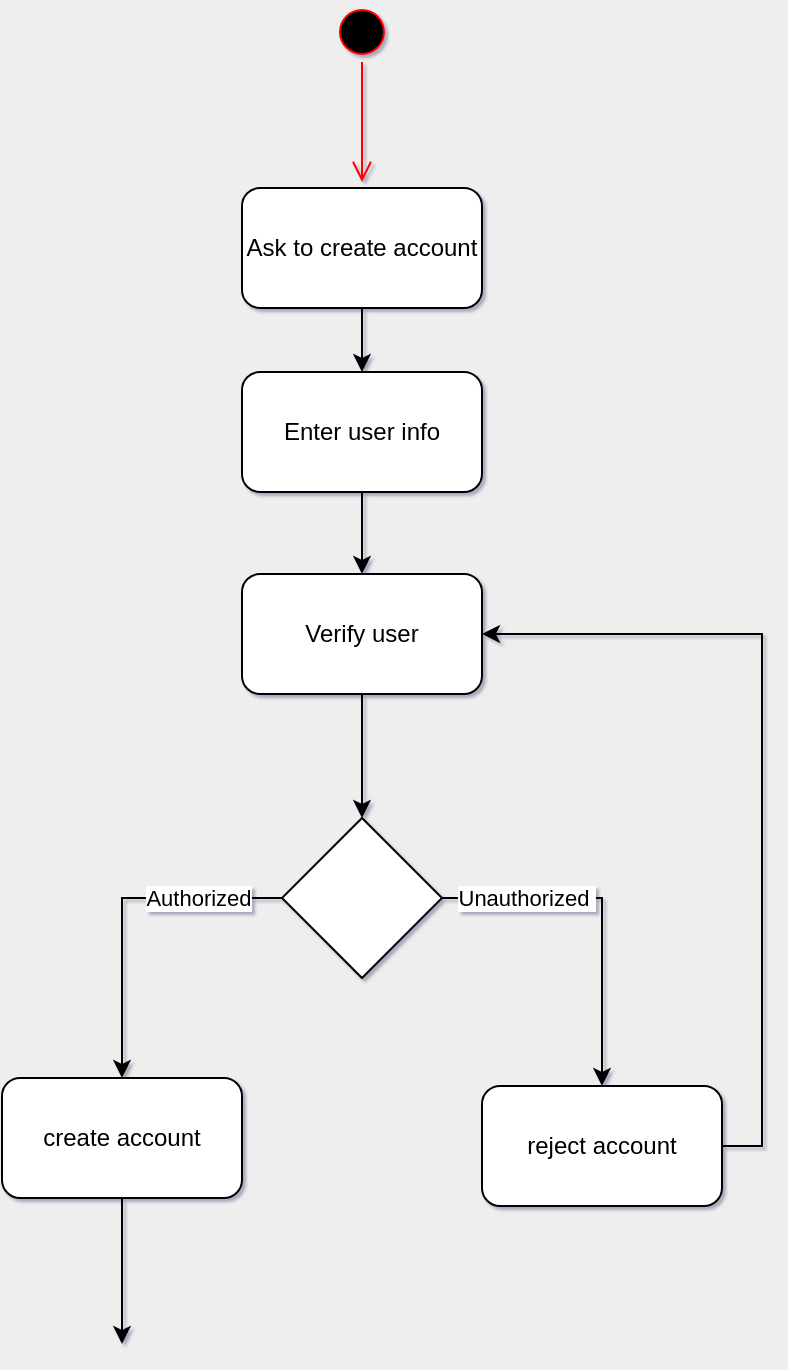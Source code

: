 <mxfile version="22.1.8" type="github">
  <diagram id="C5RBs43oDa-KdzZeNtuy" name="Page-1">
    <mxGraphModel dx="1311" dy="821" grid="0" gridSize="10" guides="1" tooltips="1" connect="1" arrows="1" fold="1" page="1" pageScale="1" pageWidth="1169" pageHeight="827" background="#EEEEEE" math="0" shadow="1">
      <root>
        <mxCell id="WIyWlLk6GJQsqaUBKTNV-0" />
        <mxCell id="WIyWlLk6GJQsqaUBKTNV-1" parent="WIyWlLk6GJQsqaUBKTNV-0" />
        <mxCell id="f7dKJswGnB8elkYY4i_4-2" value="" style="ellipse;html=1;shape=startState;fillColor=#000000;strokeColor=#ff0000;" vertex="1" parent="WIyWlLk6GJQsqaUBKTNV-1">
          <mxGeometry x="354" y="76" width="30" height="30" as="geometry" />
        </mxCell>
        <mxCell id="f7dKJswGnB8elkYY4i_4-3" value="" style="edgeStyle=orthogonalEdgeStyle;html=1;verticalAlign=bottom;endArrow=open;endSize=8;strokeColor=#ff0000;rounded=0;" edge="1" source="f7dKJswGnB8elkYY4i_4-2" parent="WIyWlLk6GJQsqaUBKTNV-1">
          <mxGeometry relative="1" as="geometry">
            <mxPoint x="369" y="166" as="targetPoint" />
          </mxGeometry>
        </mxCell>
        <mxCell id="f7dKJswGnB8elkYY4i_4-7" style="edgeStyle=orthogonalEdgeStyle;rounded=0;orthogonalLoop=1;jettySize=auto;html=1;exitX=0.5;exitY=1;exitDx=0;exitDy=0;" edge="1" parent="WIyWlLk6GJQsqaUBKTNV-1" source="f7dKJswGnB8elkYY4i_4-5" target="f7dKJswGnB8elkYY4i_4-6">
          <mxGeometry relative="1" as="geometry" />
        </mxCell>
        <mxCell id="f7dKJswGnB8elkYY4i_4-5" value="Ask to create account" style="rounded=1;whiteSpace=wrap;html=1;" vertex="1" parent="WIyWlLk6GJQsqaUBKTNV-1">
          <mxGeometry x="309" y="169" width="120" height="60" as="geometry" />
        </mxCell>
        <mxCell id="f7dKJswGnB8elkYY4i_4-9" style="edgeStyle=orthogonalEdgeStyle;rounded=0;orthogonalLoop=1;jettySize=auto;html=1;exitX=0.5;exitY=1;exitDx=0;exitDy=0;" edge="1" parent="WIyWlLk6GJQsqaUBKTNV-1" source="f7dKJswGnB8elkYY4i_4-6" target="f7dKJswGnB8elkYY4i_4-8">
          <mxGeometry relative="1" as="geometry" />
        </mxCell>
        <mxCell id="f7dKJswGnB8elkYY4i_4-6" value="Enter user info" style="rounded=1;whiteSpace=wrap;html=1;" vertex="1" parent="WIyWlLk6GJQsqaUBKTNV-1">
          <mxGeometry x="309" y="261" width="120" height="60" as="geometry" />
        </mxCell>
        <mxCell id="f7dKJswGnB8elkYY4i_4-18" style="edgeStyle=orthogonalEdgeStyle;rounded=0;orthogonalLoop=1;jettySize=auto;html=1;exitX=0.5;exitY=1;exitDx=0;exitDy=0;entryX=0.5;entryY=0;entryDx=0;entryDy=0;" edge="1" parent="WIyWlLk6GJQsqaUBKTNV-1" source="f7dKJswGnB8elkYY4i_4-8" target="f7dKJswGnB8elkYY4i_4-10">
          <mxGeometry relative="1" as="geometry" />
        </mxCell>
        <mxCell id="f7dKJswGnB8elkYY4i_4-8" value="Verify user" style="rounded=1;whiteSpace=wrap;html=1;" vertex="1" parent="WIyWlLk6GJQsqaUBKTNV-1">
          <mxGeometry x="309" y="362" width="120" height="60" as="geometry" />
        </mxCell>
        <mxCell id="f7dKJswGnB8elkYY4i_4-13" style="edgeStyle=orthogonalEdgeStyle;rounded=0;orthogonalLoop=1;jettySize=auto;html=1;exitX=0;exitY=0.5;exitDx=0;exitDy=0;entryX=0.5;entryY=0;entryDx=0;entryDy=0;" edge="1" parent="WIyWlLk6GJQsqaUBKTNV-1" source="f7dKJswGnB8elkYY4i_4-10" target="f7dKJswGnB8elkYY4i_4-11">
          <mxGeometry relative="1" as="geometry" />
        </mxCell>
        <mxCell id="f7dKJswGnB8elkYY4i_4-16" value="Authorized" style="edgeLabel;html=1;align=center;verticalAlign=middle;resizable=0;points=[];" vertex="1" connectable="0" parent="f7dKJswGnB8elkYY4i_4-13">
          <mxGeometry x="-0.572" relative="1" as="geometry">
            <mxPoint x="-6" as="offset" />
          </mxGeometry>
        </mxCell>
        <mxCell id="f7dKJswGnB8elkYY4i_4-14" style="edgeStyle=orthogonalEdgeStyle;rounded=0;orthogonalLoop=1;jettySize=auto;html=1;exitX=1;exitY=0.5;exitDx=0;exitDy=0;entryX=0.5;entryY=0;entryDx=0;entryDy=0;" edge="1" parent="WIyWlLk6GJQsqaUBKTNV-1" source="f7dKJswGnB8elkYY4i_4-10" target="f7dKJswGnB8elkYY4i_4-12">
          <mxGeometry relative="1" as="geometry" />
        </mxCell>
        <mxCell id="f7dKJswGnB8elkYY4i_4-15" value="Unauthorized&amp;nbsp;" style="edgeLabel;html=1;align=center;verticalAlign=middle;resizable=0;points=[];" vertex="1" connectable="0" parent="f7dKJswGnB8elkYY4i_4-14">
          <mxGeometry x="-0.575" y="-1" relative="1" as="geometry">
            <mxPoint x="5" y="-1" as="offset" />
          </mxGeometry>
        </mxCell>
        <mxCell id="f7dKJswGnB8elkYY4i_4-10" value="" style="rhombus;whiteSpace=wrap;html=1;" vertex="1" parent="WIyWlLk6GJQsqaUBKTNV-1">
          <mxGeometry x="329" y="484" width="80" height="80" as="geometry" />
        </mxCell>
        <mxCell id="f7dKJswGnB8elkYY4i_4-21" style="edgeStyle=orthogonalEdgeStyle;rounded=0;orthogonalLoop=1;jettySize=auto;html=1;exitX=0.5;exitY=1;exitDx=0;exitDy=0;entryX=0.5;entryY=0;entryDx=0;entryDy=0;" edge="1" parent="WIyWlLk6GJQsqaUBKTNV-1" source="f7dKJswGnB8elkYY4i_4-11">
          <mxGeometry relative="1" as="geometry">
            <mxPoint x="249" y="747" as="targetPoint" />
          </mxGeometry>
        </mxCell>
        <mxCell id="f7dKJswGnB8elkYY4i_4-11" value="create account" style="rounded=1;whiteSpace=wrap;html=1;" vertex="1" parent="WIyWlLk6GJQsqaUBKTNV-1">
          <mxGeometry x="189" y="614" width="120" height="60" as="geometry" />
        </mxCell>
        <mxCell id="f7dKJswGnB8elkYY4i_4-12" value="reject account" style="rounded=1;whiteSpace=wrap;html=1;" vertex="1" parent="WIyWlLk6GJQsqaUBKTNV-1">
          <mxGeometry x="429" y="618" width="120" height="60" as="geometry" />
        </mxCell>
        <mxCell id="f7dKJswGnB8elkYY4i_4-20" style="edgeStyle=orthogonalEdgeStyle;rounded=0;orthogonalLoop=1;jettySize=auto;html=1;exitX=1;exitY=0.5;exitDx=0;exitDy=0;entryX=1;entryY=0.5;entryDx=0;entryDy=0;" edge="1" parent="WIyWlLk6GJQsqaUBKTNV-1" source="f7dKJswGnB8elkYY4i_4-12" target="f7dKJswGnB8elkYY4i_4-8">
          <mxGeometry relative="1" as="geometry">
            <mxPoint x="665" y="668" as="sourcePoint" />
            <mxPoint x="605" y="382" as="targetPoint" />
          </mxGeometry>
        </mxCell>
      </root>
    </mxGraphModel>
  </diagram>
</mxfile>
